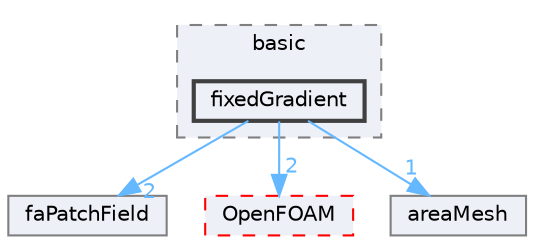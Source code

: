 digraph "src/finiteArea/fields/faPatchFields/basic/fixedGradient"
{
 // LATEX_PDF_SIZE
  bgcolor="transparent";
  edge [fontname=Helvetica,fontsize=10,labelfontname=Helvetica,labelfontsize=10];
  node [fontname=Helvetica,fontsize=10,shape=box,height=0.2,width=0.4];
  compound=true
  subgraph clusterdir_a3ace091d9f29f1a163e7ddba3bdb43a {
    graph [ bgcolor="#edf0f7", pencolor="grey50", label="basic", fontname=Helvetica,fontsize=10 style="filled,dashed", URL="dir_a3ace091d9f29f1a163e7ddba3bdb43a.html",tooltip=""]
  dir_c3434a5b0570a5a1243060007de3f1d4 [label="fixedGradient", fillcolor="#edf0f7", color="grey25", style="filled,bold", URL="dir_c3434a5b0570a5a1243060007de3f1d4.html",tooltip=""];
  }
  dir_45bb735b99283f509e93082dc5349c43 [label="faPatchField", fillcolor="#edf0f7", color="grey50", style="filled", URL="dir_45bb735b99283f509e93082dc5349c43.html",tooltip=""];
  dir_c5473ff19b20e6ec4dfe5c310b3778a8 [label="OpenFOAM", fillcolor="#edf0f7", color="red", style="filled,dashed", URL="dir_c5473ff19b20e6ec4dfe5c310b3778a8.html",tooltip=""];
  dir_aa4bce7a1abbd72ee1f4d02ddf362a3b [label="areaMesh", fillcolor="#edf0f7", color="grey50", style="filled", URL="dir_aa4bce7a1abbd72ee1f4d02ddf362a3b.html",tooltip=""];
  dir_c3434a5b0570a5a1243060007de3f1d4->dir_45bb735b99283f509e93082dc5349c43 [headlabel="2", labeldistance=1.5 headhref="dir_001403_001306.html" href="dir_001403_001306.html" color="steelblue1" fontcolor="steelblue1"];
  dir_c3434a5b0570a5a1243060007de3f1d4->dir_aa4bce7a1abbd72ee1f4d02ddf362a3b [headlabel="1", labeldistance=1.5 headhref="dir_001403_000121.html" href="dir_001403_000121.html" color="steelblue1" fontcolor="steelblue1"];
  dir_c3434a5b0570a5a1243060007de3f1d4->dir_c5473ff19b20e6ec4dfe5c310b3778a8 [headlabel="2", labeldistance=1.5 headhref="dir_001403_002695.html" href="dir_001403_002695.html" color="steelblue1" fontcolor="steelblue1"];
}
